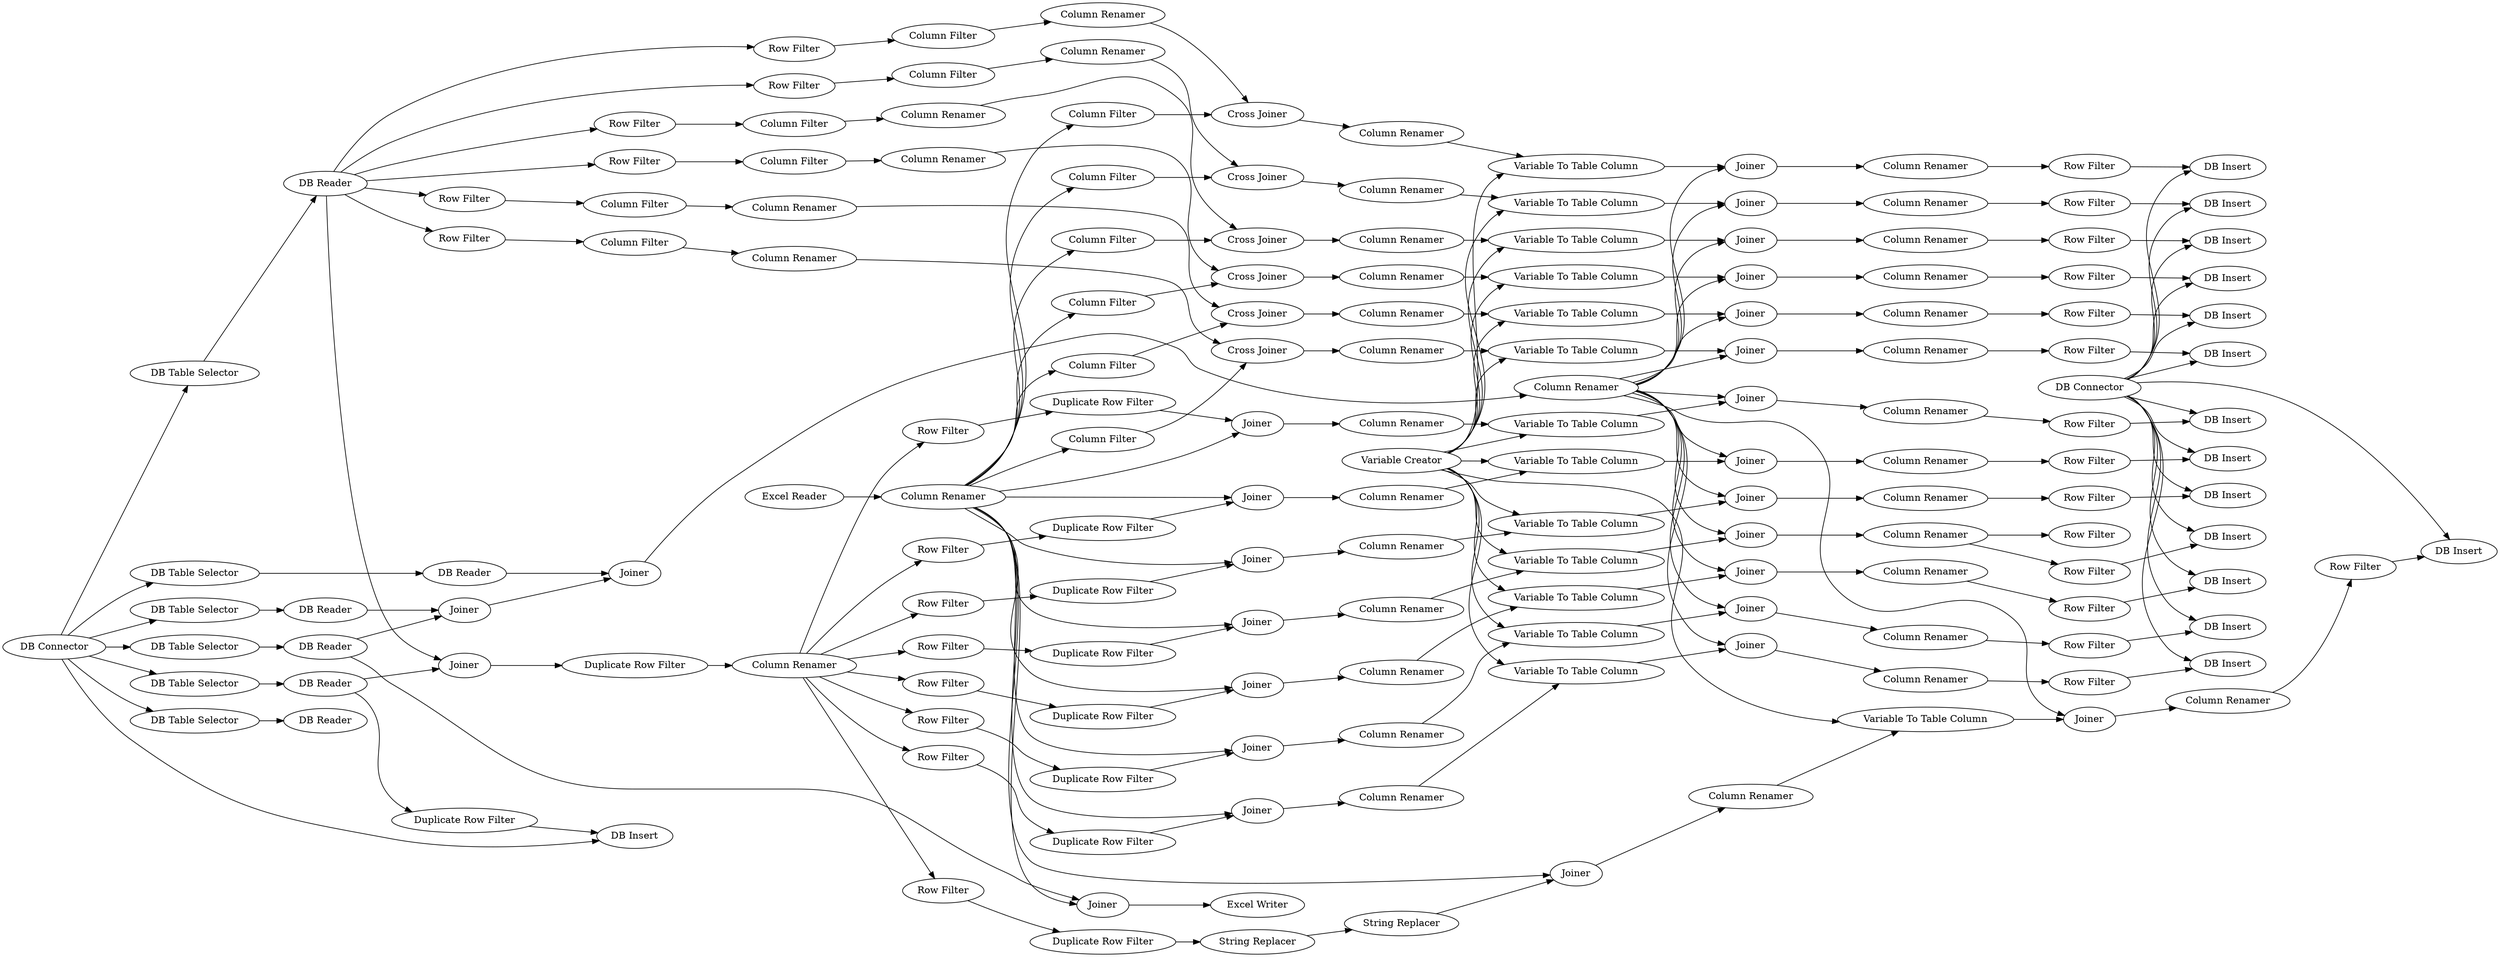 digraph {
	217 -> 216
	17 -> 61
	231 -> 236
	95 -> 227
	231 -> 197
	142 -> 216
	78 -> 79
	81 -> 80
	19 -> 21
	231 -> 233
	84 -> 83
	167 -> 169
	59 -> 182
	142 -> 183
	181 -> 178
	2 -> 154
	76 -> 75
	159 -> 161
	60 -> 176
	231 -> 234
	183 -> 185
	205 -> 203
	17 -> 67
	227 -> 226
	17 -> 56
	158 -> 179
	62 -> 199
	19 -> 36
	10 -> 98
	231 -> 232
	72 -> 73
	82 -> 83
	171 -> 173
	179 -> 181
	158 -> 213
	22 -> 28
	203 -> 234
	220 -> 219
	19 -> 50
	231 -> 192
	142 -> 202
	161 -> 163
	74 -> 75
	176 -> 171
	158 -> 208
	16 -> 90
	157 -> 158
	148 -> 150
	91 -> 87
	99 -> 143
	73 -> 74
	229 -> 233
	17 -> 89
	96 -> 95
	16 -> 85
	142 -> 211
	142 -> 221
	89 -> 88
	231 -> 174
	225 -> 224
	1 -> 17
	201 -> 202
	87 -> 88
	163 -> 160
	200 -> 196
	158 -> 228
	17 -> 84
	199 -> 195
	26 -> 55
	142 -> 195
	231 -> 162
	4 -> 16
	151 -> 152
	17 -> 57
	18 -> 144
	188 -> 183
	142 -> 159
	27 -> 56
	142 -> 165
	92 -> 93
	231 -> 180
	16 -> 18
	12 -> 149
	68 -> 69
	77 -> 78
	215 -> 214
	231 -> 168
	2 -> 10
	142 -> 189
	58 -> 188
	50 -> 49
	231 -> 235
	85 -> 86
	160 -> 162
	17 -> 55
	196 -> 197
	149 -> 238
	190 -> 192
	20 -> 26
	36 -> 35
	198 -> 200
	142 -> 177
	189 -> 191
	94 -> 95
	19 -> 20
	57 -> 170
	16 -> 68
	158 -> 191
	158 -> 173
	21 -> 27
	11 -> 18
	16 -> 77
	19 -> 52
	214 -> 236
	222 -> 221
	2 -> 146
	16 -> 72
	83 -> 217
	206 -> 208
	164 -> 159
	219 -> 232
	158 -> 185
	226 -> 228
	71 -> 201
	178 -> 180
	51 -> 62
	216 -> 218
	17 -> 62
	158 -> 147
	2 -> 4
	155 -> 156
	221 -> 223
	231 -> 186
	2 -> 12
	52 -> 51
	90 -> 91
	65 -> 59
	28 -> 57
	35 -> 60
	75 -> 207
	158 -> 204
	193 -> 190
	213 -> 215
	166 -> 168
	16 -> 92
	43 -> 58
	208 -> 210
	86 -> 82
	9 -> 11
	142 -> 171
	177 -> 179
	17 -> 238
	19 -> 22
	230 -> 229
	64 -> 65
	49 -> 61
	80 -> 212
	142 -> 226
	70 -> 71
	209 -> 237
	170 -> 165
	238 -> 239
	17 -> 81
	212 -> 211
	158 -> 223
	210 -> 209
	169 -> 166
	207 -> 206
	218 -> 220
	55 -> 99
	228 -> 230
	144 -> 19
	32 -> 31
	231 -> 237
	142 -> 206
	175 -> 172
	151 -> 153
	182 -> 177
	17 -> 76
	44 -> 43
	150 -> 157
	93 -> 94
	17 -> 96
	56 -> 164
	147 -> 151
	165 -> 167
	2 -> 148
	143 -> 147
	158 -> 167
	149 -> 156
	88 -> 222
	142 -> 143
	211 -> 213
	187 -> 184
	19 -> 32
	17 -> 59
	158 -> 198
	153 -> 97
	194 -> 189
	69 -> 70
	172 -> 174
	204 -> 205
	202 -> 204
	158 -> 161
	231 -> 97
	31 -> 64
	79 -> 80
	224 -> 235
	17 -> 60
	173 -> 175
	145 -> 146
	185 -> 187
	11 -> 145
	184 -> 186
	67 -> 71
	154 -> 155
	158 -> 218
	2 -> 9
	156 -> 157
	195 -> 198
	191 -> 193
	61 -> 194
	19 -> 44
	17 -> 58
	223 -> 225
	227 [label="Column Renamer"]
	222 [label="Column Renamer"]
	26 [label="Duplicate Row Filter"]
	153 [label="Row Filter"]
	217 [label="Column Renamer"]
	239 [label="Excel Writer"]
	184 [label="Row Filter"]
	201 [label="Column Renamer"]
	190 [label="Row Filter"]
	189 [label="Variable To Table Column"]
	196 [label="Row Filter"]
	154 [label="DB Table Selector"]
	146 [label="DB Insert"]
	12 [label="DB Table Selector"]
	75 [label="Cross Joiner"]
	166 [label="Row Filter"]
	16 [label="DB Reader"]
	150 [label="DB Reader"]
	223 [label=Joiner]
	68 [label="Row Filter"]
	28 [label="Duplicate Row Filter"]
	11 [label="DB Reader"]
	93 [label="Column Filter"]
	195 [label="Variable To Table Column"]
	81 [label="Column Filter"]
	229 [label="Row Filter"]
	157 [label=Joiner]
	213 [label=Joiner]
	210 [label="Column Renamer"]
	231 [label="DB Connector"]
	27 [label="Duplicate Row Filter"]
	165 [label="Variable To Table Column"]
	79 [label="Column Renamer"]
	9 [label="DB Table Selector"]
	97 [label="DB Insert"]
	58 [label=Joiner]
	209 [label="Row Filter"]
	151 [label="Column Renamer"]
	211 [label="Variable To Table Column"]
	185 [label=Joiner]
	92 [label="Row Filter"]
	98 [label="DB Reader"]
	144 [label="Duplicate Row Filter"]
	1 [label="Excel Reader"]
	22 [label="Row Filter"]
	207 [label="Column Renamer"]
	191 [label=Joiner]
	147 [label=Joiner]
	159 [label="Variable To Table Column"]
	60 [label=Joiner]
	199 [label="Column Renamer"]
	192 [label="DB Insert"]
	96 [label="Column Filter"]
	43 [label="Duplicate Row Filter"]
	44 [label="Row Filter"]
	71 [label="Cross Joiner"]
	88 [label="Cross Joiner"]
	220 [label="Column Renamer"]
	80 [label="Cross Joiner"]
	52 [label="Row Filter"]
	234 [label="DB Insert"]
	91 [label="Column Filter"]
	57 [label=Joiner]
	55 [label=Joiner]
	169 [label="Column Renamer"]
	18 [label=Joiner]
	21 [label="Row Filter"]
	224 [label="Row Filter"]
	200 [label="Column Renamer"]
	19 [label="Column Renamer"]
	163 [label="Column Renamer"]
	180 [label="DB Insert"]
	64 [label="String Replacer"]
	228 [label=Joiner]
	237 [label="DB Insert"]
	188 [label="Column Renamer"]
	156 [label=Joiner]
	161 [label=Joiner]
	216 [label="Variable To Table Column"]
	56 [label=Joiner]
	197 [label="DB Insert"]
	218 [label=Joiner]
	215 [label="Column Renamer"]
	214 [label="Row Filter"]
	59 [label=Joiner]
	164 [label="Column Renamer"]
	90 [label="Row Filter"]
	143 [label="Variable To Table Column"]
	142 [label="Variable Creator"]
	72 [label="Row Filter"]
	4 [label="DB Table Selector"]
	174 [label="DB Insert"]
	219 [label="Row Filter"]
	61 [label=Joiner]
	77 [label="Row Filter"]
	198 [label=Joiner]
	83 [label="Cross Joiner"]
	160 [label="Row Filter"]
	179 [label=Joiner]
	94 [label="Column Renamer"]
	99 [label="Column Renamer"]
	35 [label="Duplicate Row Filter"]
	235 [label="DB Insert"]
	62 [label=Joiner]
	82 [label="Column Renamer"]
	65 [label="String Replacer"]
	69 [label="Column Filter"]
	155 [label="DB Reader"]
	205 [label="Column Renamer"]
	226 [label="Variable To Table Column"]
	181 [label="Column Renamer"]
	152 [label="Row Filter"]
	170 [label="Column Renamer"]
	167 [label=Joiner]
	203 [label="Row Filter"]
	89 [label="Column Filter"]
	230 [label="Column Renamer"]
	194 [label="Column Renamer"]
	182 [label="Column Renamer"]
	74 [label="Column Renamer"]
	162 [label="DB Insert"]
	149 [label="DB Reader"]
	145 [label="Duplicate Row Filter"]
	17 [label="Column Renamer"]
	78 [label="Column Filter"]
	225 [label="Column Renamer"]
	233 [label="DB Insert"]
	168 [label="DB Insert"]
	208 [label=Joiner]
	84 [label="Column Filter"]
	49 [label="Duplicate Row Filter"]
	206 [label="Variable To Table Column"]
	31 [label="Duplicate Row Filter"]
	236 [label="DB Insert"]
	51 [label="Duplicate Row Filter"]
	183 [label="Variable To Table Column"]
	177 [label="Variable To Table Column"]
	238 [label=Joiner]
	204 [label=Joiner]
	85 [label="Row Filter"]
	10 [label="DB Table Selector"]
	86 [label="Column Filter"]
	171 [label="Variable To Table Column"]
	148 [label="DB Table Selector"]
	50 [label="Row Filter"]
	87 [label="Column Renamer"]
	173 [label=Joiner]
	67 [label="Column Filter"]
	158 [label="Column Renamer"]
	178 [label="Row Filter"]
	176 [label="Column Renamer"]
	76 [label="Column Filter"]
	172 [label="Row Filter"]
	202 [label="Variable To Table Column"]
	175 [label="Column Renamer"]
	232 [label="DB Insert"]
	20 [label="Row Filter"]
	70 [label="Column Renamer"]
	36 [label="Row Filter"]
	186 [label="DB Insert"]
	212 [label="Column Renamer"]
	193 [label="Column Renamer"]
	187 [label="Column Renamer"]
	95 [label="Cross Joiner"]
	73 [label="Column Filter"]
	32 [label="Row Filter"]
	2 [label="DB Connector"]
	221 [label="Variable To Table Column"]
	rankdir=LR
}
